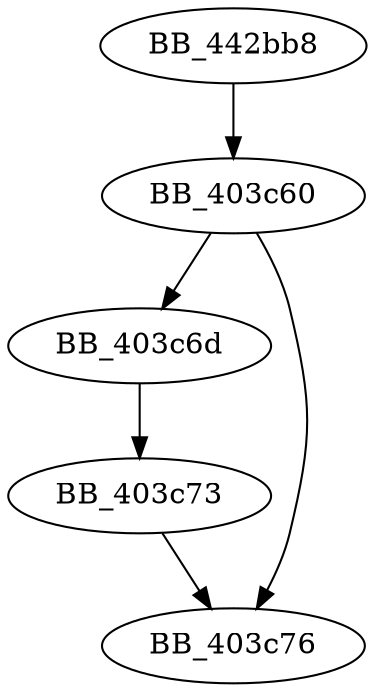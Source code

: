 DiGraph sub_442BB8{
BB_403c60->BB_403c6d
BB_403c60->BB_403c76
BB_403c6d->BB_403c73
BB_403c73->BB_403c76
BB_442bb8->BB_403c60
}
